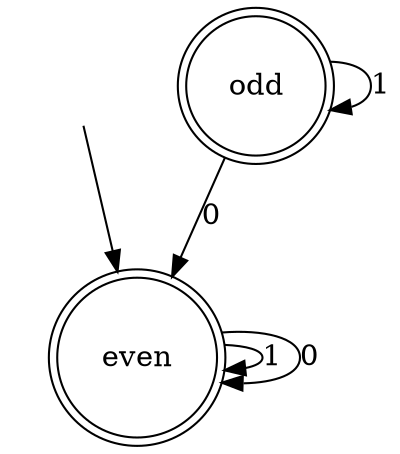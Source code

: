 digraph Automaton {

_nil [style = invis, label=<<TABLE BORDER="0" CELLBORDER="" CELLSPACING="0"><TR><TD>_nil</TD></TR></TABLE>>];

odd [shape = doublecircle, label=<<TABLE BORDER="0" CELLBORDER="0" CELLSPACING="0"><TR><TD>odd</TD></TR></TABLE>>];

even [shape = doublecircle, label=<<TABLE BORDER="0" CELLBORDER="0" CELLSPACING="0"><TR><TD>even</TD></TR></TABLE>>];

odd->odd [label="1"];

_nil -> even [];

even->even [label="1"];

even->even [label="0"];

odd->even [label="0"];

}
